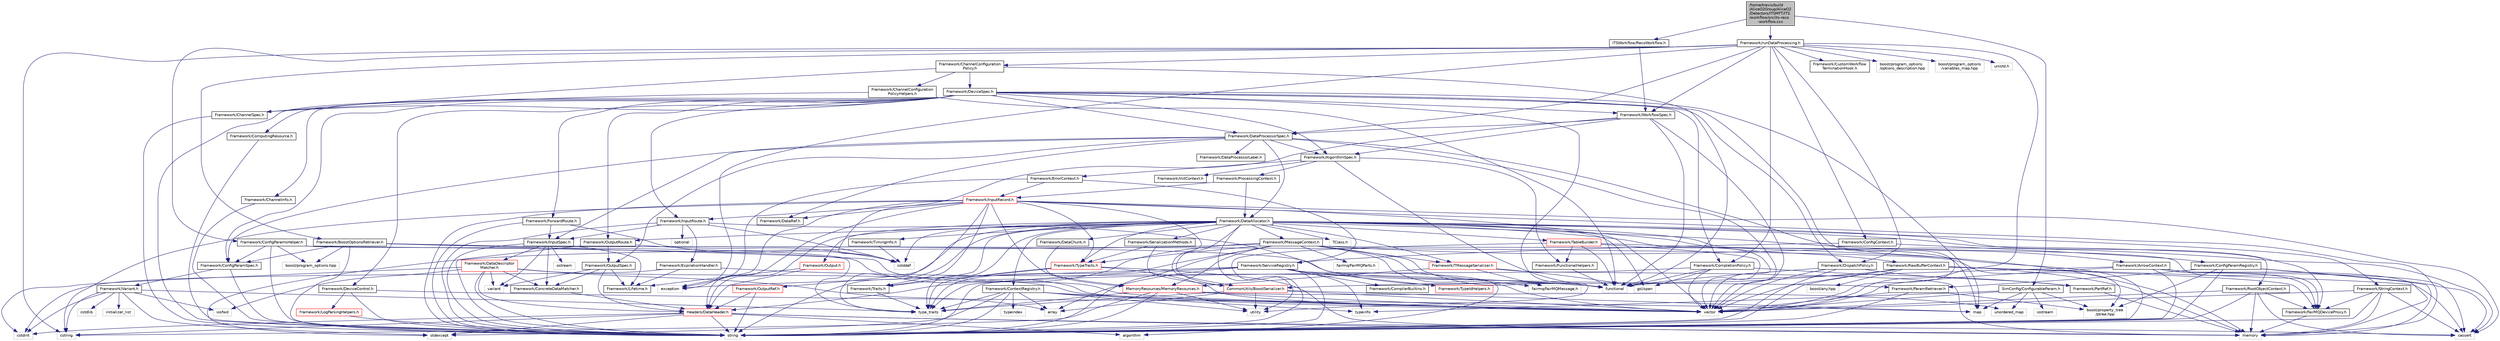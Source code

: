 digraph "/home/travis/build/AliceO2Group/AliceO2/Detectors/ITSMFT/ITS/workflow/src/its-reco-workflow.cxx"
{
 // INTERACTIVE_SVG=YES
  bgcolor="transparent";
  edge [fontname="Helvetica",fontsize="10",labelfontname="Helvetica",labelfontsize="10"];
  node [fontname="Helvetica",fontsize="10",shape=record];
  Node1 [label="/home/travis/build\l/AliceO2Group/AliceO2\l/Detectors/ITSMFT/ITS\l/workflow/src/its-reco\l-workflow.cxx",height=0.2,width=0.4,color="black", fillcolor="grey75", style="filled", fontcolor="black"];
  Node1 -> Node2 [color="midnightblue",fontsize="10",style="solid",fontname="Helvetica"];
  Node2 [label="ITSWorkflow/RecoWorkflow.h",height=0.2,width=0.4,color="black",URL="$dc/d1c/ITSMFT_2ITS_2workflow_2include_2ITSWorkflow_2RecoWorkflow_8h.html"];
  Node2 -> Node3 [color="midnightblue",fontsize="10",style="solid",fontname="Helvetica"];
  Node3 [label="Framework/WorkflowSpec.h",height=0.2,width=0.4,color="black",URL="$df/da1/WorkflowSpec_8h.html"];
  Node3 -> Node4 [color="midnightblue",fontsize="10",style="solid",fontname="Helvetica"];
  Node4 [label="Framework/DataProcessorSpec.h",height=0.2,width=0.4,color="black",URL="$d0/df4/DataProcessorSpec_8h.html"];
  Node4 -> Node5 [color="midnightblue",fontsize="10",style="solid",fontname="Helvetica"];
  Node5 [label="Framework/AlgorithmSpec.h",height=0.2,width=0.4,color="black",URL="$d0/d14/AlgorithmSpec_8h.html"];
  Node5 -> Node6 [color="midnightblue",fontsize="10",style="solid",fontname="Helvetica"];
  Node6 [label="Framework/ProcessingContext.h",height=0.2,width=0.4,color="black",URL="$de/d6a/ProcessingContext_8h.html"];
  Node6 -> Node7 [color="midnightblue",fontsize="10",style="solid",fontname="Helvetica"];
  Node7 [label="Framework/InputRecord.h",height=0.2,width=0.4,color="red",URL="$d6/d5c/InputRecord_8h.html"];
  Node7 -> Node8 [color="midnightblue",fontsize="10",style="solid",fontname="Helvetica"];
  Node8 [label="Framework/DataRef.h",height=0.2,width=0.4,color="black",URL="$d5/dfb/DataRef_8h.html"];
  Node7 -> Node9 [color="midnightblue",fontsize="10",style="solid",fontname="Helvetica"];
  Node9 [label="Framework/InputRoute.h",height=0.2,width=0.4,color="black",URL="$d5/d19/InputRoute_8h.html"];
  Node9 -> Node10 [color="midnightblue",fontsize="10",style="solid",fontname="Helvetica"];
  Node10 [label="Framework/ExpirationHandler.h",height=0.2,width=0.4,color="black",URL="$d2/dd9/ExpirationHandler_8h.html"];
  Node10 -> Node11 [color="midnightblue",fontsize="10",style="solid",fontname="Helvetica"];
  Node11 [label="Framework/Lifetime.h",height=0.2,width=0.4,color="black",URL="$dc/dca/Lifetime_8h.html"];
  Node10 -> Node12 [color="midnightblue",fontsize="10",style="solid",fontname="Helvetica"];
  Node12 [label="cstdint",height=0.2,width=0.4,color="grey75"];
  Node10 -> Node13 [color="midnightblue",fontsize="10",style="solid",fontname="Helvetica"];
  Node13 [label="functional",height=0.2,width=0.4,color="grey75"];
  Node9 -> Node14 [color="midnightblue",fontsize="10",style="solid",fontname="Helvetica"];
  Node14 [label="Framework/InputSpec.h",height=0.2,width=0.4,color="black",URL="$d5/d3f/InputSpec_8h.html"];
  Node14 -> Node11 [color="midnightblue",fontsize="10",style="solid",fontname="Helvetica"];
  Node14 -> Node15 [color="midnightblue",fontsize="10",style="solid",fontname="Helvetica"];
  Node15 [label="Framework/ConcreteDataMatcher.h",height=0.2,width=0.4,color="black",URL="$d0/d1b/ConcreteDataMatcher_8h.html"];
  Node15 -> Node16 [color="midnightblue",fontsize="10",style="solid",fontname="Helvetica"];
  Node16 [label="Headers/DataHeader.h",height=0.2,width=0.4,color="red",URL="$dc/dcd/DataHeader_8h.html"];
  Node16 -> Node12 [color="midnightblue",fontsize="10",style="solid",fontname="Helvetica"];
  Node16 -> Node17 [color="midnightblue",fontsize="10",style="solid",fontname="Helvetica"];
  Node17 [label="memory",height=0.2,width=0.4,color="grey75"];
  Node16 -> Node18 [color="midnightblue",fontsize="10",style="solid",fontname="Helvetica"];
  Node18 [label="cassert",height=0.2,width=0.4,color="grey75"];
  Node16 -> Node19 [color="midnightblue",fontsize="10",style="solid",fontname="Helvetica"];
  Node19 [label="cstring",height=0.2,width=0.4,color="grey75"];
  Node16 -> Node20 [color="midnightblue",fontsize="10",style="solid",fontname="Helvetica"];
  Node20 [label="algorithm",height=0.2,width=0.4,color="grey75"];
  Node16 -> Node21 [color="midnightblue",fontsize="10",style="solid",fontname="Helvetica"];
  Node21 [label="stdexcept",height=0.2,width=0.4,color="grey75"];
  Node16 -> Node22 [color="midnightblue",fontsize="10",style="solid",fontname="Helvetica"];
  Node22 [label="string",height=0.2,width=0.4,color="grey75"];
  Node14 -> Node23 [color="midnightblue",fontsize="10",style="solid",fontname="Helvetica"];
  Node23 [label="Framework/DataDescriptor\lMatcher.h",height=0.2,width=0.4,color="red",URL="$d3/da3/DataDescriptorMatcher_8h.html"];
  Node23 -> Node15 [color="midnightblue",fontsize="10",style="solid",fontname="Helvetica"];
  Node23 -> Node16 [color="midnightblue",fontsize="10",style="solid",fontname="Helvetica"];
  Node23 -> Node24 [color="midnightblue",fontsize="10",style="solid",fontname="Helvetica"];
  Node24 [label="array",height=0.2,width=0.4,color="grey75"];
  Node23 -> Node12 [color="midnightblue",fontsize="10",style="solid",fontname="Helvetica"];
  Node23 -> Node25 [color="midnightblue",fontsize="10",style="solid",fontname="Helvetica"];
  Node25 [label="iosfwd",height=0.2,width=0.4,color="grey75"];
  Node23 -> Node22 [color="midnightblue",fontsize="10",style="solid",fontname="Helvetica"];
  Node23 -> Node26 [color="midnightblue",fontsize="10",style="solid",fontname="Helvetica"];
  Node26 [label="variant",height=0.2,width=0.4,color="grey75"];
  Node23 -> Node27 [color="midnightblue",fontsize="10",style="solid",fontname="Helvetica"];
  Node27 [label="vector",height=0.2,width=0.4,color="grey75"];
  Node14 -> Node22 [color="midnightblue",fontsize="10",style="solid",fontname="Helvetica"];
  Node14 -> Node28 [color="midnightblue",fontsize="10",style="solid",fontname="Helvetica"];
  Node28 [label="ostream",height=0.2,width=0.4,color="grey75"];
  Node14 -> Node26 [color="midnightblue",fontsize="10",style="solid",fontname="Helvetica"];
  Node9 -> Node29 [color="midnightblue",fontsize="10",style="solid",fontname="Helvetica"];
  Node29 [label="cstddef",height=0.2,width=0.4,color="grey75"];
  Node9 -> Node22 [color="midnightblue",fontsize="10",style="solid",fontname="Helvetica"];
  Node9 -> Node13 [color="midnightblue",fontsize="10",style="solid",fontname="Helvetica"];
  Node9 -> Node30 [color="midnightblue",fontsize="10",style="solid",fontname="Helvetica"];
  Node30 [label="optional",height=0.2,width=0.4,color="grey75"];
  Node7 -> Node31 [color="midnightblue",fontsize="10",style="solid",fontname="Helvetica"];
  Node31 [label="Framework/TypeTraits.h",height=0.2,width=0.4,color="red",URL="$d0/d95/TypeTraits_8h.html"];
  Node31 -> Node32 [color="midnightblue",fontsize="10",style="solid",fontname="Helvetica"];
  Node32 [label="type_traits",height=0.2,width=0.4,color="grey75"];
  Node31 -> Node27 [color="midnightblue",fontsize="10",style="solid",fontname="Helvetica"];
  Node31 -> Node17 [color="midnightblue",fontsize="10",style="solid",fontname="Helvetica"];
  Node31 -> Node33 [color="midnightblue",fontsize="10",style="solid",fontname="Helvetica"];
  Node33 [label="Framework/Traits.h",height=0.2,width=0.4,color="black",URL="$db/d31/Traits_8h.html"];
  Node33 -> Node32 [color="midnightblue",fontsize="10",style="solid",fontname="Helvetica"];
  Node7 -> Node33 [color="midnightblue",fontsize="10",style="solid",fontname="Helvetica"];
  Node7 -> Node34 [color="midnightblue",fontsize="10",style="solid",fontname="Helvetica"];
  Node34 [label="MemoryResources/MemoryResources.h",height=0.2,width=0.4,color="red",URL="$dc/d03/MemoryResources_8h.html"];
  Node34 -> Node19 [color="midnightblue",fontsize="10",style="solid",fontname="Helvetica"];
  Node34 -> Node22 [color="midnightblue",fontsize="10",style="solid",fontname="Helvetica"];
  Node34 -> Node32 [color="midnightblue",fontsize="10",style="solid",fontname="Helvetica"];
  Node34 -> Node35 [color="midnightblue",fontsize="10",style="solid",fontname="Helvetica"];
  Node35 [label="utility",height=0.2,width=0.4,color="grey75"];
  Node34 -> Node27 [color="midnightblue",fontsize="10",style="solid",fontname="Helvetica"];
  Node34 -> Node36 [color="midnightblue",fontsize="10",style="solid",fontname="Helvetica"];
  Node36 [label="unordered_map",height=0.2,width=0.4,color="grey75"];
  Node7 -> Node16 [color="midnightblue",fontsize="10",style="solid",fontname="Helvetica"];
  Node7 -> Node37 [color="midnightblue",fontsize="10",style="solid",fontname="Helvetica"];
  Node37 [label="CommonUtils/BoostSerializer.h",height=0.2,width=0.4,color="red",URL="$d7/d91/BoostSerializer_8h.html",tooltip="Templatised boost serializer/deserializer for containers and base types. "];
  Node37 -> Node35 [color="midnightblue",fontsize="10",style="solid",fontname="Helvetica"];
  Node37 -> Node32 [color="midnightblue",fontsize="10",style="solid",fontname="Helvetica"];
  Node37 -> Node24 [color="midnightblue",fontsize="10",style="solid",fontname="Helvetica"];
  Node37 -> Node27 [color="midnightblue",fontsize="10",style="solid",fontname="Helvetica"];
  Node37 -> Node38 [color="midnightblue",fontsize="10",style="solid",fontname="Helvetica"];
  Node38 [label="map",height=0.2,width=0.4,color="grey75"];
  Node7 -> Node22 [color="midnightblue",fontsize="10",style="solid",fontname="Helvetica"];
  Node7 -> Node27 [color="midnightblue",fontsize="10",style="solid",fontname="Helvetica"];
  Node7 -> Node19 [color="midnightblue",fontsize="10",style="solid",fontname="Helvetica"];
  Node7 -> Node18 [color="midnightblue",fontsize="10",style="solid",fontname="Helvetica"];
  Node7 -> Node39 [color="midnightblue",fontsize="10",style="solid",fontname="Helvetica"];
  Node39 [label="exception",height=0.2,width=0.4,color="grey75"];
  Node7 -> Node17 [color="midnightblue",fontsize="10",style="solid",fontname="Helvetica"];
  Node7 -> Node32 [color="midnightblue",fontsize="10",style="solid",fontname="Helvetica"];
  Node6 -> Node40 [color="midnightblue",fontsize="10",style="solid",fontname="Helvetica"];
  Node40 [label="Framework/DataAllocator.h",height=0.2,width=0.4,color="black",URL="$d1/d28/DataAllocator_8h.html"];
  Node40 -> Node41 [color="midnightblue",fontsize="10",style="solid",fontname="Helvetica"];
  Node41 [label="Framework/ContextRegistry.h",height=0.2,width=0.4,color="black",URL="$df/d2f/ContextRegistry_8h.html"];
  Node41 -> Node42 [color="midnightblue",fontsize="10",style="solid",fontname="Helvetica"];
  Node42 [label="typeinfo",height=0.2,width=0.4,color="grey75"];
  Node41 -> Node43 [color="midnightblue",fontsize="10",style="solid",fontname="Helvetica"];
  Node43 [label="typeindex",height=0.2,width=0.4,color="grey75"];
  Node41 -> Node32 [color="midnightblue",fontsize="10",style="solid",fontname="Helvetica"];
  Node41 -> Node22 [color="midnightblue",fontsize="10",style="solid",fontname="Helvetica"];
  Node41 -> Node21 [color="midnightblue",fontsize="10",style="solid",fontname="Helvetica"];
  Node41 -> Node27 [color="midnightblue",fontsize="10",style="solid",fontname="Helvetica"];
  Node41 -> Node35 [color="midnightblue",fontsize="10",style="solid",fontname="Helvetica"];
  Node41 -> Node24 [color="midnightblue",fontsize="10",style="solid",fontname="Helvetica"];
  Node40 -> Node44 [color="midnightblue",fontsize="10",style="solid",fontname="Helvetica"];
  Node44 [label="Framework/MessageContext.h",height=0.2,width=0.4,color="black",URL="$dc/dc4/MessageContext_8h.html"];
  Node44 -> Node45 [color="midnightblue",fontsize="10",style="solid",fontname="Helvetica"];
  Node45 [label="Framework/FairMQDeviceProxy.h",height=0.2,width=0.4,color="black",URL="$d8/d71/FairMQDeviceProxy_8h.html"];
  Node45 -> Node17 [color="midnightblue",fontsize="10",style="solid",fontname="Helvetica"];
  Node44 -> Node31 [color="midnightblue",fontsize="10",style="solid",fontname="Helvetica"];
  Node44 -> Node46 [color="midnightblue",fontsize="10",style="solid",fontname="Helvetica"];
  Node46 [label="Framework/TMessageSerializer.h",height=0.2,width=0.4,color="red",URL="$d8/d3c/TMessageSerializer_8h.html"];
  Node46 -> Node47 [color="midnightblue",fontsize="10",style="solid",fontname="Helvetica"];
  Node47 [label="fairmq/FairMQMessage.h",height=0.2,width=0.4,color="grey75"];
  Node46 -> Node48 [color="midnightblue",fontsize="10",style="solid",fontname="Helvetica"];
  Node48 [label="gsl/span",height=0.2,width=0.4,color="grey75"];
  Node46 -> Node17 [color="midnightblue",fontsize="10",style="solid",fontname="Helvetica"];
  Node46 -> Node34 [color="midnightblue",fontsize="10",style="solid",fontname="Helvetica"];
  Node44 -> Node34 [color="midnightblue",fontsize="10",style="solid",fontname="Helvetica"];
  Node44 -> Node16 [color="midnightblue",fontsize="10",style="solid",fontname="Helvetica"];
  Node44 -> Node47 [color="midnightblue",fontsize="10",style="solid",fontname="Helvetica"];
  Node44 -> Node49 [color="midnightblue",fontsize="10",style="solid",fontname="Helvetica"];
  Node49 [label="fairmq/FairMQParts.h",height=0.2,width=0.4,color="grey75"];
  Node44 -> Node27 [color="midnightblue",fontsize="10",style="solid",fontname="Helvetica"];
  Node44 -> Node18 [color="midnightblue",fontsize="10",style="solid",fontname="Helvetica"];
  Node44 -> Node22 [color="midnightblue",fontsize="10",style="solid",fontname="Helvetica"];
  Node44 -> Node32 [color="midnightblue",fontsize="10",style="solid",fontname="Helvetica"];
  Node44 -> Node21 [color="midnightblue",fontsize="10",style="solid",fontname="Helvetica"];
  Node44 -> Node13 [color="midnightblue",fontsize="10",style="solid",fontname="Helvetica"];
  Node40 -> Node50 [color="midnightblue",fontsize="10",style="solid",fontname="Helvetica"];
  Node50 [label="Framework/RootObjectContext.h",height=0.2,width=0.4,color="black",URL="$d2/d80/RootObjectContext_8h.html"];
  Node50 -> Node45 [color="midnightblue",fontsize="10",style="solid",fontname="Helvetica"];
  Node50 -> Node27 [color="midnightblue",fontsize="10",style="solid",fontname="Helvetica"];
  Node50 -> Node18 [color="midnightblue",fontsize="10",style="solid",fontname="Helvetica"];
  Node50 -> Node22 [color="midnightblue",fontsize="10",style="solid",fontname="Helvetica"];
  Node50 -> Node17 [color="midnightblue",fontsize="10",style="solid",fontname="Helvetica"];
  Node40 -> Node51 [color="midnightblue",fontsize="10",style="solid",fontname="Helvetica"];
  Node51 [label="Framework/StringContext.h",height=0.2,width=0.4,color="black",URL="$dd/df6/StringContext_8h.html"];
  Node51 -> Node45 [color="midnightblue",fontsize="10",style="solid",fontname="Helvetica"];
  Node51 -> Node27 [color="midnightblue",fontsize="10",style="solid",fontname="Helvetica"];
  Node51 -> Node18 [color="midnightblue",fontsize="10",style="solid",fontname="Helvetica"];
  Node51 -> Node22 [color="midnightblue",fontsize="10",style="solid",fontname="Helvetica"];
  Node51 -> Node17 [color="midnightblue",fontsize="10",style="solid",fontname="Helvetica"];
  Node40 -> Node52 [color="midnightblue",fontsize="10",style="solid",fontname="Helvetica"];
  Node52 [label="Framework/ArrowContext.h",height=0.2,width=0.4,color="black",URL="$d8/da2/ArrowContext_8h.html"];
  Node52 -> Node45 [color="midnightblue",fontsize="10",style="solid",fontname="Helvetica"];
  Node52 -> Node18 [color="midnightblue",fontsize="10",style="solid",fontname="Helvetica"];
  Node52 -> Node13 [color="midnightblue",fontsize="10",style="solid",fontname="Helvetica"];
  Node52 -> Node17 [color="midnightblue",fontsize="10",style="solid",fontname="Helvetica"];
  Node52 -> Node22 [color="midnightblue",fontsize="10",style="solid",fontname="Helvetica"];
  Node52 -> Node27 [color="midnightblue",fontsize="10",style="solid",fontname="Helvetica"];
  Node40 -> Node53 [color="midnightblue",fontsize="10",style="solid",fontname="Helvetica"];
  Node53 [label="Framework/RawBufferContext.h",height=0.2,width=0.4,color="black",URL="$d8/d25/RawBufferContext_8h.html",tooltip=" "];
  Node53 -> Node45 [color="midnightblue",fontsize="10",style="solid",fontname="Helvetica"];
  Node53 -> Node37 [color="midnightblue",fontsize="10",style="solid",fontname="Helvetica"];
  Node53 -> Node27 [color="midnightblue",fontsize="10",style="solid",fontname="Helvetica"];
  Node53 -> Node18 [color="midnightblue",fontsize="10",style="solid",fontname="Helvetica"];
  Node53 -> Node22 [color="midnightblue",fontsize="10",style="solid",fontname="Helvetica"];
  Node53 -> Node17 [color="midnightblue",fontsize="10",style="solid",fontname="Helvetica"];
  Node53 -> Node54 [color="midnightblue",fontsize="10",style="solid",fontname="Helvetica"];
  Node54 [label="boost/any.hpp",height=0.2,width=0.4,color="grey75"];
  Node40 -> Node37 [color="midnightblue",fontsize="10",style="solid",fontname="Helvetica"];
  Node40 -> Node55 [color="midnightblue",fontsize="10",style="solid",fontname="Helvetica"];
  Node55 [label="Framework/Output.h",height=0.2,width=0.4,color="red",URL="$d3/ddf/Output_8h.html"];
  Node55 -> Node16 [color="midnightblue",fontsize="10",style="solid",fontname="Helvetica"];
  Node55 -> Node11 [color="midnightblue",fontsize="10",style="solid",fontname="Helvetica"];
  Node40 -> Node56 [color="midnightblue",fontsize="10",style="solid",fontname="Helvetica"];
  Node56 [label="Framework/OutputRef.h",height=0.2,width=0.4,color="red",URL="$d6/d5a/OutputRef_8h.html"];
  Node56 -> Node16 [color="midnightblue",fontsize="10",style="solid",fontname="Helvetica"];
  Node56 -> Node22 [color="midnightblue",fontsize="10",style="solid",fontname="Helvetica"];
  Node40 -> Node57 [color="midnightblue",fontsize="10",style="solid",fontname="Helvetica"];
  Node57 [label="Framework/OutputRoute.h",height=0.2,width=0.4,color="black",URL="$d6/df4/OutputRoute_8h.html"];
  Node57 -> Node58 [color="midnightblue",fontsize="10",style="solid",fontname="Helvetica"];
  Node58 [label="Framework/OutputSpec.h",height=0.2,width=0.4,color="black",URL="$db/d2d/OutputSpec_8h.html"];
  Node58 -> Node16 [color="midnightblue",fontsize="10",style="solid",fontname="Helvetica"];
  Node58 -> Node11 [color="midnightblue",fontsize="10",style="solid",fontname="Helvetica"];
  Node58 -> Node15 [color="midnightblue",fontsize="10",style="solid",fontname="Helvetica"];
  Node58 -> Node26 [color="midnightblue",fontsize="10",style="solid",fontname="Helvetica"];
  Node57 -> Node29 [color="midnightblue",fontsize="10",style="solid",fontname="Helvetica"];
  Node57 -> Node22 [color="midnightblue",fontsize="10",style="solid",fontname="Helvetica"];
  Node40 -> Node59 [color="midnightblue",fontsize="10",style="solid",fontname="Helvetica"];
  Node59 [label="Framework/DataChunk.h",height=0.2,width=0.4,color="black",URL="$d7/d31/DataChunk_8h.html"];
  Node59 -> Node34 [color="midnightblue",fontsize="10",style="solid",fontname="Helvetica"];
  Node40 -> Node45 [color="midnightblue",fontsize="10",style="solid",fontname="Helvetica"];
  Node40 -> Node60 [color="midnightblue",fontsize="10",style="solid",fontname="Helvetica"];
  Node60 [label="Framework/TimingInfo.h",height=0.2,width=0.4,color="black",URL="$da/d2b/TimingInfo_8h.html"];
  Node60 -> Node29 [color="midnightblue",fontsize="10",style="solid",fontname="Helvetica"];
  Node40 -> Node46 [color="midnightblue",fontsize="10",style="solid",fontname="Helvetica"];
  Node40 -> Node31 [color="midnightblue",fontsize="10",style="solid",fontname="Helvetica"];
  Node40 -> Node33 [color="midnightblue",fontsize="10",style="solid",fontname="Helvetica"];
  Node40 -> Node61 [color="midnightblue",fontsize="10",style="solid",fontname="Helvetica"];
  Node61 [label="Framework/SerializationMethods.h",height=0.2,width=0.4,color="black",URL="$d1/d53/SerializationMethods_8h.html",tooltip="Type wrappers for enfording a specific serialization method. "];
  Node61 -> Node31 [color="midnightblue",fontsize="10",style="solid",fontname="Helvetica"];
  Node61 -> Node37 [color="midnightblue",fontsize="10",style="solid",fontname="Helvetica"];
  Node40 -> Node62 [color="midnightblue",fontsize="10",style="solid",fontname="Helvetica"];
  Node62 [label="Framework/TableBuilder.h",height=0.2,width=0.4,color="red",URL="$d5/d98/TableBuilder_8h.html"];
  Node62 -> Node63 [color="midnightblue",fontsize="10",style="solid",fontname="Helvetica"];
  Node63 [label="Framework/FunctionalHelpers.h",height=0.2,width=0.4,color="black",URL="$de/d9b/FunctionalHelpers_8h.html"];
  Node63 -> Node13 [color="midnightblue",fontsize="10",style="solid",fontname="Helvetica"];
  Node62 -> Node13 [color="midnightblue",fontsize="10",style="solid",fontname="Helvetica"];
  Node62 -> Node27 [color="midnightblue",fontsize="10",style="solid",fontname="Helvetica"];
  Node62 -> Node22 [color="midnightblue",fontsize="10",style="solid",fontname="Helvetica"];
  Node62 -> Node17 [color="midnightblue",fontsize="10",style="solid",fontname="Helvetica"];
  Node40 -> Node16 [color="midnightblue",fontsize="10",style="solid",fontname="Helvetica"];
  Node40 -> Node64 [color="midnightblue",fontsize="10",style="solid",fontname="Helvetica"];
  Node64 [label="TClass.h",height=0.2,width=0.4,color="grey75"];
  Node40 -> Node48 [color="midnightblue",fontsize="10",style="solid",fontname="Helvetica"];
  Node40 -> Node27 [color="midnightblue",fontsize="10",style="solid",fontname="Helvetica"];
  Node40 -> Node38 [color="midnightblue",fontsize="10",style="solid",fontname="Helvetica"];
  Node40 -> Node22 [color="midnightblue",fontsize="10",style="solid",fontname="Helvetica"];
  Node40 -> Node35 [color="midnightblue",fontsize="10",style="solid",fontname="Helvetica"];
  Node40 -> Node32 [color="midnightblue",fontsize="10",style="solid",fontname="Helvetica"];
  Node40 -> Node29 [color="midnightblue",fontsize="10",style="solid",fontname="Helvetica"];
  Node5 -> Node65 [color="midnightblue",fontsize="10",style="solid",fontname="Helvetica"];
  Node65 [label="Framework/ErrorContext.h",height=0.2,width=0.4,color="black",URL="$d7/dad/ErrorContext_8h.html"];
  Node65 -> Node7 [color="midnightblue",fontsize="10",style="solid",fontname="Helvetica"];
  Node65 -> Node66 [color="midnightblue",fontsize="10",style="solid",fontname="Helvetica"];
  Node66 [label="Framework/ServiceRegistry.h",height=0.2,width=0.4,color="black",URL="$d8/d17/ServiceRegistry_8h.html"];
  Node66 -> Node67 [color="midnightblue",fontsize="10",style="solid",fontname="Helvetica"];
  Node67 [label="Framework/CompilerBuiltins.h",height=0.2,width=0.4,color="black",URL="$d9/de8/CompilerBuiltins_8h.html"];
  Node66 -> Node68 [color="midnightblue",fontsize="10",style="solid",fontname="Helvetica"];
  Node68 [label="Framework/TypeIdHelpers.h",height=0.2,width=0.4,color="red",URL="$d2/d9a/TypeIdHelpers_8h.html"];
  Node66 -> Node20 [color="midnightblue",fontsize="10",style="solid",fontname="Helvetica"];
  Node66 -> Node24 [color="midnightblue",fontsize="10",style="solid",fontname="Helvetica"];
  Node66 -> Node39 [color="midnightblue",fontsize="10",style="solid",fontname="Helvetica"];
  Node66 -> Node13 [color="midnightblue",fontsize="10",style="solid",fontname="Helvetica"];
  Node66 -> Node22 [color="midnightblue",fontsize="10",style="solid",fontname="Helvetica"];
  Node66 -> Node32 [color="midnightblue",fontsize="10",style="solid",fontname="Helvetica"];
  Node66 -> Node42 [color="midnightblue",fontsize="10",style="solid",fontname="Helvetica"];
  Node65 -> Node39 [color="midnightblue",fontsize="10",style="solid",fontname="Helvetica"];
  Node5 -> Node69 [color="midnightblue",fontsize="10",style="solid",fontname="Helvetica"];
  Node69 [label="Framework/InitContext.h",height=0.2,width=0.4,color="black",URL="$d4/d2b/InitContext_8h.html"];
  Node5 -> Node63 [color="midnightblue",fontsize="10",style="solid",fontname="Helvetica"];
  Node5 -> Node13 [color="midnightblue",fontsize="10",style="solid",fontname="Helvetica"];
  Node4 -> Node70 [color="midnightblue",fontsize="10",style="solid",fontname="Helvetica"];
  Node70 [label="Framework/ConfigParamSpec.h",height=0.2,width=0.4,color="black",URL="$d0/d1c/ConfigParamSpec_8h.html"];
  Node70 -> Node71 [color="midnightblue",fontsize="10",style="solid",fontname="Helvetica"];
  Node71 [label="Framework/Variant.h",height=0.2,width=0.4,color="black",URL="$de/d56/Variant_8h.html"];
  Node71 -> Node32 [color="midnightblue",fontsize="10",style="solid",fontname="Helvetica"];
  Node71 -> Node19 [color="midnightblue",fontsize="10",style="solid",fontname="Helvetica"];
  Node71 -> Node12 [color="midnightblue",fontsize="10",style="solid",fontname="Helvetica"];
  Node71 -> Node72 [color="midnightblue",fontsize="10",style="solid",fontname="Helvetica"];
  Node72 [label="cstdlib",height=0.2,width=0.4,color="grey75"];
  Node71 -> Node21 [color="midnightblue",fontsize="10",style="solid",fontname="Helvetica"];
  Node71 -> Node25 [color="midnightblue",fontsize="10",style="solid",fontname="Helvetica"];
  Node71 -> Node73 [color="midnightblue",fontsize="10",style="solid",fontname="Helvetica"];
  Node73 [label="initializer_list",height=0.2,width=0.4,color="grey75"];
  Node70 -> Node22 [color="midnightblue",fontsize="10",style="solid",fontname="Helvetica"];
  Node4 -> Node40 [color="midnightblue",fontsize="10",style="solid",fontname="Helvetica"];
  Node4 -> Node74 [color="midnightblue",fontsize="10",style="solid",fontname="Helvetica"];
  Node74 [label="Framework/DataProcessorLabel.h",height=0.2,width=0.4,color="black",URL="$d1/df2/DataProcessorLabel_8h.html"];
  Node4 -> Node8 [color="midnightblue",fontsize="10",style="solid",fontname="Helvetica"];
  Node4 -> Node14 [color="midnightblue",fontsize="10",style="solid",fontname="Helvetica"];
  Node4 -> Node58 [color="midnightblue",fontsize="10",style="solid",fontname="Helvetica"];
  Node4 -> Node22 [color="midnightblue",fontsize="10",style="solid",fontname="Helvetica"];
  Node4 -> Node27 [color="midnightblue",fontsize="10",style="solid",fontname="Helvetica"];
  Node3 -> Node5 [color="midnightblue",fontsize="10",style="solid",fontname="Helvetica"];
  Node3 -> Node27 [color="midnightblue",fontsize="10",style="solid",fontname="Helvetica"];
  Node3 -> Node13 [color="midnightblue",fontsize="10",style="solid",fontname="Helvetica"];
  Node3 -> Node29 [color="midnightblue",fontsize="10",style="solid",fontname="Helvetica"];
  Node1 -> Node75 [color="midnightblue",fontsize="10",style="solid",fontname="Helvetica"];
  Node75 [label="SimConfig/ConfigurableParam.h",height=0.2,width=0.4,color="black",URL="$db/d2c/ConfigurableParam_8h.html"];
  Node75 -> Node27 [color="midnightblue",fontsize="10",style="solid",fontname="Helvetica"];
  Node75 -> Node38 [color="midnightblue",fontsize="10",style="solid",fontname="Helvetica"];
  Node75 -> Node36 [color="midnightblue",fontsize="10",style="solid",fontname="Helvetica"];
  Node75 -> Node76 [color="midnightblue",fontsize="10",style="solid",fontname="Helvetica"];
  Node76 [label="boost/property_tree\l/ptree.hpp",height=0.2,width=0.4,color="grey75"];
  Node75 -> Node42 [color="midnightblue",fontsize="10",style="solid",fontname="Helvetica"];
  Node75 -> Node77 [color="midnightblue",fontsize="10",style="solid",fontname="Helvetica"];
  Node77 [label="iostream",height=0.2,width=0.4,color="grey75"];
  Node1 -> Node78 [color="midnightblue",fontsize="10",style="solid",fontname="Helvetica"];
  Node78 [label="Framework/runDataProcessing.h",height=0.2,width=0.4,color="black",URL="$db/dd0/runDataProcessing_8h.html"];
  Node78 -> Node79 [color="midnightblue",fontsize="10",style="solid",fontname="Helvetica"];
  Node79 [label="Framework/ChannelConfiguration\lPolicy.h",height=0.2,width=0.4,color="black",URL="$dd/d0f/ChannelConfigurationPolicy_8h.html"];
  Node79 -> Node80 [color="midnightblue",fontsize="10",style="solid",fontname="Helvetica"];
  Node80 [label="Framework/ChannelConfiguration\lPolicyHelpers.h",height=0.2,width=0.4,color="black",URL="$d6/d05/ChannelConfigurationPolicyHelpers_8h.html"];
  Node80 -> Node81 [color="midnightblue",fontsize="10",style="solid",fontname="Helvetica"];
  Node81 [label="Framework/ChannelSpec.h",height=0.2,width=0.4,color="black",URL="$d6/d72/ChannelSpec_8h.html"];
  Node81 -> Node22 [color="midnightblue",fontsize="10",style="solid",fontname="Helvetica"];
  Node80 -> Node13 [color="midnightblue",fontsize="10",style="solid",fontname="Helvetica"];
  Node79 -> Node81 [color="midnightblue",fontsize="10",style="solid",fontname="Helvetica"];
  Node79 -> Node82 [color="midnightblue",fontsize="10",style="solid",fontname="Helvetica"];
  Node82 [label="Framework/DeviceSpec.h",height=0.2,width=0.4,color="black",URL="$df/de8/DeviceSpec_8h.html"];
  Node82 -> Node3 [color="midnightblue",fontsize="10",style="solid",fontname="Helvetica"];
  Node82 -> Node83 [color="midnightblue",fontsize="10",style="solid",fontname="Helvetica"];
  Node83 [label="Framework/ComputingResource.h",height=0.2,width=0.4,color="black",URL="$d8/d62/ComputingResource_8h.html"];
  Node83 -> Node22 [color="midnightblue",fontsize="10",style="solid",fontname="Helvetica"];
  Node82 -> Node4 [color="midnightblue",fontsize="10",style="solid",fontname="Helvetica"];
  Node82 -> Node81 [color="midnightblue",fontsize="10",style="solid",fontname="Helvetica"];
  Node82 -> Node84 [color="midnightblue",fontsize="10",style="solid",fontname="Helvetica"];
  Node84 [label="Framework/ChannelInfo.h",height=0.2,width=0.4,color="black",URL="$dd/de5/ChannelInfo_8h.html"];
  Node84 -> Node22 [color="midnightblue",fontsize="10",style="solid",fontname="Helvetica"];
  Node82 -> Node85 [color="midnightblue",fontsize="10",style="solid",fontname="Helvetica"];
  Node85 [label="Framework/DeviceControl.h",height=0.2,width=0.4,color="black",URL="$d2/d2c/DeviceControl_8h.html"];
  Node85 -> Node38 [color="midnightblue",fontsize="10",style="solid",fontname="Helvetica"];
  Node85 -> Node22 [color="midnightblue",fontsize="10",style="solid",fontname="Helvetica"];
  Node85 -> Node86 [color="midnightblue",fontsize="10",style="solid",fontname="Helvetica"];
  Node86 [label="Framework/LogParsingHelpers.h",height=0.2,width=0.4,color="red",URL="$d8/d4a/LogParsingHelpers_8h.html"];
  Node86 -> Node22 [color="midnightblue",fontsize="10",style="solid",fontname="Helvetica"];
  Node82 -> Node5 [color="midnightblue",fontsize="10",style="solid",fontname="Helvetica"];
  Node82 -> Node70 [color="midnightblue",fontsize="10",style="solid",fontname="Helvetica"];
  Node82 -> Node87 [color="midnightblue",fontsize="10",style="solid",fontname="Helvetica"];
  Node87 [label="Framework/ForwardRoute.h",height=0.2,width=0.4,color="black",URL="$d7/d12/ForwardRoute_8h.html"];
  Node87 -> Node14 [color="midnightblue",fontsize="10",style="solid",fontname="Helvetica"];
  Node87 -> Node29 [color="midnightblue",fontsize="10",style="solid",fontname="Helvetica"];
  Node87 -> Node22 [color="midnightblue",fontsize="10",style="solid",fontname="Helvetica"];
  Node82 -> Node9 [color="midnightblue",fontsize="10",style="solid",fontname="Helvetica"];
  Node82 -> Node57 [color="midnightblue",fontsize="10",style="solid",fontname="Helvetica"];
  Node82 -> Node88 [color="midnightblue",fontsize="10",style="solid",fontname="Helvetica"];
  Node88 [label="Framework/CompletionPolicy.h",height=0.2,width=0.4,color="black",URL="$df/dd6/CompletionPolicy_8h.html"];
  Node88 -> Node89 [color="midnightblue",fontsize="10",style="solid",fontname="Helvetica"];
  Node89 [label="Framework/PartRef.h",height=0.2,width=0.4,color="black",URL="$d9/d32/PartRef_8h.html"];
  Node89 -> Node17 [color="midnightblue",fontsize="10",style="solid",fontname="Helvetica"];
  Node88 -> Node13 [color="midnightblue",fontsize="10",style="solid",fontname="Helvetica"];
  Node88 -> Node22 [color="midnightblue",fontsize="10",style="solid",fontname="Helvetica"];
  Node88 -> Node27 [color="midnightblue",fontsize="10",style="solid",fontname="Helvetica"];
  Node88 -> Node48 [color="midnightblue",fontsize="10",style="solid",fontname="Helvetica"];
  Node82 -> Node90 [color="midnightblue",fontsize="10",style="solid",fontname="Helvetica"];
  Node90 [label="Framework/DispatchPolicy.h",height=0.2,width=0.4,color="black",URL="$da/de6/DispatchPolicy_8h.html"];
  Node90 -> Node89 [color="midnightblue",fontsize="10",style="solid",fontname="Helvetica"];
  Node90 -> Node13 [color="midnightblue",fontsize="10",style="solid",fontname="Helvetica"];
  Node90 -> Node22 [color="midnightblue",fontsize="10",style="solid",fontname="Helvetica"];
  Node90 -> Node27 [color="midnightblue",fontsize="10",style="solid",fontname="Helvetica"];
  Node82 -> Node27 [color="midnightblue",fontsize="10",style="solid",fontname="Helvetica"];
  Node82 -> Node22 [color="midnightblue",fontsize="10",style="solid",fontname="Helvetica"];
  Node82 -> Node38 [color="midnightblue",fontsize="10",style="solid",fontname="Helvetica"];
  Node82 -> Node35 [color="midnightblue",fontsize="10",style="solid",fontname="Helvetica"];
  Node79 -> Node13 [color="midnightblue",fontsize="10",style="solid",fontname="Helvetica"];
  Node78 -> Node88 [color="midnightblue",fontsize="10",style="solid",fontname="Helvetica"];
  Node78 -> Node90 [color="midnightblue",fontsize="10",style="solid",fontname="Helvetica"];
  Node78 -> Node91 [color="midnightblue",fontsize="10",style="solid",fontname="Helvetica"];
  Node91 [label="Framework/ConfigParamsHelper.h",height=0.2,width=0.4,color="black",URL="$dd/d2b/ConfigParamsHelper_8h.html"];
  Node91 -> Node70 [color="midnightblue",fontsize="10",style="solid",fontname="Helvetica"];
  Node91 -> Node92 [color="midnightblue",fontsize="10",style="solid",fontname="Helvetica"];
  Node92 [label="boost/program_options.hpp",height=0.2,width=0.4,color="grey75"];
  Node91 -> Node22 [color="midnightblue",fontsize="10",style="solid",fontname="Helvetica"];
  Node91 -> Node27 [color="midnightblue",fontsize="10",style="solid",fontname="Helvetica"];
  Node91 -> Node32 [color="midnightblue",fontsize="10",style="solid",fontname="Helvetica"];
  Node78 -> Node4 [color="midnightblue",fontsize="10",style="solid",fontname="Helvetica"];
  Node78 -> Node3 [color="midnightblue",fontsize="10",style="solid",fontname="Helvetica"];
  Node78 -> Node93 [color="midnightblue",fontsize="10",style="solid",fontname="Helvetica"];
  Node93 [label="Framework/ConfigContext.h",height=0.2,width=0.4,color="black",URL="$d7/d2e/ConfigContext_8h.html"];
  Node93 -> Node94 [color="midnightblue",fontsize="10",style="solid",fontname="Helvetica"];
  Node94 [label="Framework/ConfigParamRegistry.h",height=0.2,width=0.4,color="black",URL="$de/dc6/ConfigParamRegistry_8h.html"];
  Node94 -> Node95 [color="midnightblue",fontsize="10",style="solid",fontname="Helvetica"];
  Node95 [label="Framework/ParamRetriever.h",height=0.2,width=0.4,color="black",URL="$df/d72/ParamRetriever_8h.html"];
  Node95 -> Node76 [color="midnightblue",fontsize="10",style="solid",fontname="Helvetica"];
  Node95 -> Node22 [color="midnightblue",fontsize="10",style="solid",fontname="Helvetica"];
  Node95 -> Node27 [color="midnightblue",fontsize="10",style="solid",fontname="Helvetica"];
  Node94 -> Node76 [color="midnightblue",fontsize="10",style="solid",fontname="Helvetica"];
  Node94 -> Node17 [color="midnightblue",fontsize="10",style="solid",fontname="Helvetica"];
  Node94 -> Node22 [color="midnightblue",fontsize="10",style="solid",fontname="Helvetica"];
  Node94 -> Node18 [color="midnightblue",fontsize="10",style="solid",fontname="Helvetica"];
  Node93 -> Node66 [color="midnightblue",fontsize="10",style="solid",fontname="Helvetica"];
  Node78 -> Node96 [color="midnightblue",fontsize="10",style="solid",fontname="Helvetica"];
  Node96 [label="Framework/BoostOptionsRetriever.h",height=0.2,width=0.4,color="black",URL="$d3/d7e/BoostOptionsRetriever_8h.html"];
  Node96 -> Node70 [color="midnightblue",fontsize="10",style="solid",fontname="Helvetica"];
  Node96 -> Node95 [color="midnightblue",fontsize="10",style="solid",fontname="Helvetica"];
  Node96 -> Node92 [color="midnightblue",fontsize="10",style="solid",fontname="Helvetica"];
  Node96 -> Node76 [color="midnightblue",fontsize="10",style="solid",fontname="Helvetica"];
  Node96 -> Node22 [color="midnightblue",fontsize="10",style="solid",fontname="Helvetica"];
  Node96 -> Node27 [color="midnightblue",fontsize="10",style="solid",fontname="Helvetica"];
  Node78 -> Node97 [color="midnightblue",fontsize="10",style="solid",fontname="Helvetica"];
  Node97 [label="Framework/CustomWorkflow\lTerminationHook.h",height=0.2,width=0.4,color="black",URL="$da/def/CustomWorkflowTerminationHook_8h.html"];
  Node78 -> Node98 [color="midnightblue",fontsize="10",style="solid",fontname="Helvetica"];
  Node98 [label="boost/program_options\l/options_description.hpp",height=0.2,width=0.4,color="grey75"];
  Node78 -> Node99 [color="midnightblue",fontsize="10",style="solid",fontname="Helvetica"];
  Node99 [label="boost/program_options\l/variables_map.hpp",height=0.2,width=0.4,color="grey75"];
  Node78 -> Node100 [color="midnightblue",fontsize="10",style="solid",fontname="Helvetica"];
  Node100 [label="unistd.h",height=0.2,width=0.4,color="grey75"];
  Node78 -> Node27 [color="midnightblue",fontsize="10",style="solid",fontname="Helvetica"];
  Node78 -> Node19 [color="midnightblue",fontsize="10",style="solid",fontname="Helvetica"];
  Node78 -> Node39 [color="midnightblue",fontsize="10",style="solid",fontname="Helvetica"];
}
